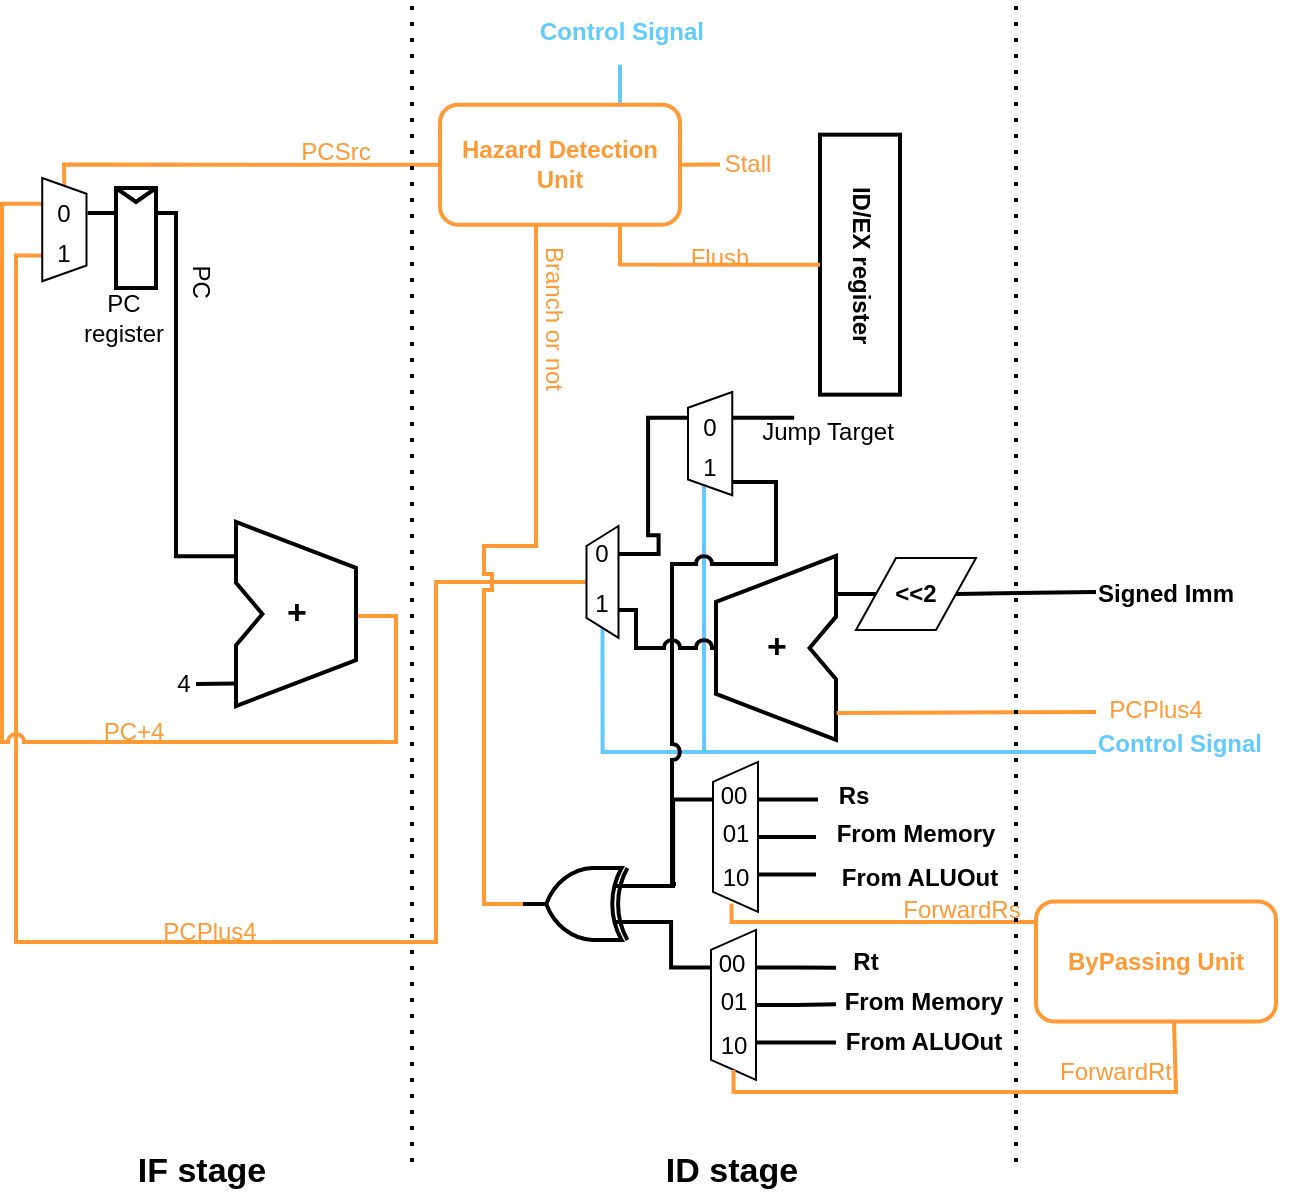 <mxfile version="17.4.2" type="github">
  <diagram id="E_PGC8ikLrtpTTjUDTau" name="Page-1">
    <mxGraphModel dx="1350" dy="432" grid="1" gridSize="10" guides="1" tooltips="1" connect="1" arrows="1" fold="1" page="0" pageScale="1" pageWidth="850" pageHeight="1100" math="0" shadow="0">
      <root>
        <mxCell id="0" />
        <mxCell id="1" parent="0" />
        <mxCell id="A4bcSV-hG84AXc6mw9zb-52" style="edgeStyle=orthogonalEdgeStyle;rounded=0;jumpStyle=arc;orthogonalLoop=1;jettySize=auto;html=1;entryX=0;entryY=0.5;entryDx=0;entryDy=0;endArrow=none;endFill=0;strokeColor=#61CAFF;strokeWidth=2;" edge="1" parent="1" target="A4bcSV-hG84AXc6mw9zb-79">
          <mxGeometry relative="1" as="geometry">
            <Array as="points">
              <mxPoint x="720" y="1014.97" />
              <mxPoint x="524" y="1014.97" />
              <mxPoint x="524" y="867.97" />
            </Array>
            <mxPoint x="720" y="1014.97" as="sourcePoint" />
          </mxGeometry>
        </mxCell>
        <mxCell id="A4bcSV-hG84AXc6mw9zb-58" style="edgeStyle=orthogonalEdgeStyle;rounded=0;jumpStyle=arc;orthogonalLoop=1;jettySize=auto;html=1;exitX=0;exitY=0.25;exitDx=0;exitDy=0;entryX=0;entryY=0.5;entryDx=0;entryDy=0;endArrow=none;endFill=0;strokeColor=#61CAFF;strokeWidth=2;" edge="1" parent="1" target="A4bcSV-hG84AXc6mw9zb-76">
          <mxGeometry relative="1" as="geometry">
            <Array as="points">
              <mxPoint x="540" y="752" />
              <mxPoint x="540" y="660" />
            </Array>
            <mxPoint x="565" y="752.5" as="sourcePoint" />
          </mxGeometry>
        </mxCell>
        <mxCell id="A4bcSV-hG84AXc6mw9zb-59" style="edgeStyle=orthogonalEdgeStyle;rounded=0;jumpStyle=arc;orthogonalLoop=1;jettySize=auto;html=1;exitX=0;exitY=0.25;exitDx=0;exitDy=0;entryX=0;entryY=0.5;entryDx=0;entryDy=0;fontColor=#61CAFF;endArrow=none;endFill=0;strokeColor=#61CAFF;strokeWidth=2;" edge="1" parent="1" target="A4bcSV-hG84AXc6mw9zb-70">
          <mxGeometry relative="1" as="geometry">
            <Array as="points">
              <mxPoint x="540" y="753" />
              <mxPoint x="540" y="910" />
            </Array>
            <mxPoint x="565" y="752.5" as="sourcePoint" />
          </mxGeometry>
        </mxCell>
        <mxCell id="A4bcSV-hG84AXc6mw9zb-73" style="edgeStyle=orthogonalEdgeStyle;rounded=0;jumpStyle=arc;orthogonalLoop=1;jettySize=auto;html=1;entryX=0;entryY=0.5;entryDx=0;entryDy=0;endArrow=none;endFill=0;strokeColor=#61CAFF;strokeWidth=2;" edge="1" parent="1" target="A4bcSV-hG84AXc6mw9zb-81">
          <mxGeometry relative="1" as="geometry">
            <Array as="points">
              <mxPoint x="710" y="1014.97" />
              <mxPoint x="473" y="1014.97" />
            </Array>
            <mxPoint x="710" y="1014.97" as="sourcePoint" />
          </mxGeometry>
        </mxCell>
        <mxCell id="A4bcSV-hG84AXc6mw9zb-77" style="edgeStyle=orthogonalEdgeStyle;rounded=0;orthogonalLoop=1;jettySize=auto;html=1;exitX=0.75;exitY=0;exitDx=0;exitDy=0;entryX=0.75;entryY=1;entryDx=0;entryDy=0;endArrow=none;endFill=0;strokeWidth=2;" edge="1" parent="1" source="A4bcSV-hG84AXc6mw9zb-79" target="A4bcSV-hG84AXc6mw9zb-81">
          <mxGeometry relative="1" as="geometry" />
        </mxCell>
        <mxCell id="A4bcSV-hG84AXc6mw9zb-78" style="edgeStyle=orthogonalEdgeStyle;rounded=0;jumpStyle=arc;orthogonalLoop=1;jettySize=auto;html=1;exitX=0.25;exitY=1;exitDx=0;exitDy=0;fontColor=#61CAFF;endArrow=none;endFill=0;strokeColor=#000000;strokeWidth=2;" edge="1" parent="1">
          <mxGeometry relative="1" as="geometry">
            <mxPoint x="510" y="1080.97" as="targetPoint" />
            <mxPoint x="537" y="864.703" as="sourcePoint" />
            <Array as="points">
              <mxPoint x="537" y="880" />
              <mxPoint x="560" y="880" />
              <mxPoint x="560" y="921" />
              <mxPoint x="508" y="921" />
              <mxPoint x="508" y="1081" />
            </Array>
          </mxGeometry>
        </mxCell>
        <mxCell id="A4bcSV-hG84AXc6mw9zb-247" style="edgeStyle=orthogonalEdgeStyle;rounded=0;orthogonalLoop=1;jettySize=auto;html=1;exitX=0.75;exitY=1;exitDx=0;exitDy=0;endArrow=none;endFill=0;strokeWidth=2;" edge="1" parent="1" source="A4bcSV-hG84AXc6mw9zb-79">
          <mxGeometry relative="1" as="geometry">
            <mxPoint x="569.13" y="847.704" as="targetPoint" />
          </mxGeometry>
        </mxCell>
        <mxCell id="A4bcSV-hG84AXc6mw9zb-79" value="" style="shape=trapezoid;perimeter=trapezoidPerimeter;whiteSpace=wrap;html=1;fixedSize=1;rotation=-90;size=7.88;" vertex="1" parent="1">
          <mxGeometry x="501.25" y="849.76" width="51.63" height="22.13" as="geometry" />
        </mxCell>
        <mxCell id="A4bcSV-hG84AXc6mw9zb-80" style="edgeStyle=orthogonalEdgeStyle;rounded=0;jumpStyle=arc;orthogonalLoop=1;jettySize=auto;html=1;exitX=0.5;exitY=0;exitDx=0;exitDy=0;endArrow=none;endFill=0;strokeColor=#FF9933;strokeWidth=2;entryX=0.75;entryY=1;entryDx=0;entryDy=0;" edge="1" parent="1" source="A4bcSV-hG84AXc6mw9zb-81" target="A4bcSV-hG84AXc6mw9zb-132">
          <mxGeometry relative="1" as="geometry">
            <mxPoint x="430" y="660" as="targetPoint" />
            <Array as="points">
              <mxPoint x="390" y="930" />
              <mxPoint x="390" y="1110" />
              <mxPoint x="180" y="1110" />
              <mxPoint x="180" y="767" />
            </Array>
          </mxGeometry>
        </mxCell>
        <mxCell id="A4bcSV-hG84AXc6mw9zb-81" value="" style="shape=trapezoid;perimeter=trapezoidPerimeter;whiteSpace=wrap;html=1;fixedSize=1;rotation=-90;size=10;" vertex="1" parent="1">
          <mxGeometry x="445.25" y="921.97" width="56" height="16" as="geometry" />
        </mxCell>
        <mxCell id="A4bcSV-hG84AXc6mw9zb-82" style="edgeStyle=orthogonalEdgeStyle;rounded=0;orthogonalLoop=1;jettySize=auto;html=1;entryX=0.25;entryY=1;entryDx=0;entryDy=0;endArrow=none;endFill=0;jumpStyle=arc;strokeWidth=2;" edge="1" parent="1" source="A4bcSV-hG84AXc6mw9zb-83" target="A4bcSV-hG84AXc6mw9zb-81">
          <mxGeometry relative="1" as="geometry">
            <Array as="points">
              <mxPoint x="490" y="962.97" />
              <mxPoint x="490" y="943.97" />
            </Array>
          </mxGeometry>
        </mxCell>
        <mxCell id="A4bcSV-hG84AXc6mw9zb-83" value="" style="verticalLabelPosition=bottom;verticalAlign=top;html=1;shape=mxgraph.basic.polygon;polyCoords=[[0,0.33],[0,0],[1,0.25],[1,0.75],[0,1],[0,0.67],[0.22,0.5],[0.22,0.5]];polyline=0;fontSize=17;fillColor=none;rotation=-180;strokeWidth=2;" vertex="1" parent="1">
          <mxGeometry x="530" y="916.97" width="60" height="92" as="geometry" />
        </mxCell>
        <mxCell id="A4bcSV-hG84AXc6mw9zb-84" value="&lt;b&gt;+&lt;/b&gt;" style="text;html=1;strokeColor=none;fillColor=none;align=center;verticalAlign=middle;whiteSpace=wrap;rounded=0;fontSize=17;" vertex="1" parent="1">
          <mxGeometry x="542.75" y="945.47" width="34.5" height="35" as="geometry" />
        </mxCell>
        <mxCell id="A4bcSV-hG84AXc6mw9zb-85" style="edgeStyle=orthogonalEdgeStyle;rounded=0;orthogonalLoop=1;jettySize=auto;html=1;exitX=0;exitY=0.5;exitDx=0;exitDy=0;entryX=0.007;entryY=0.799;entryDx=0;entryDy=0;entryPerimeter=0;endArrow=none;endFill=0;strokeWidth=2;" edge="1" parent="1" source="A4bcSV-hG84AXc6mw9zb-86" target="A4bcSV-hG84AXc6mw9zb-83">
          <mxGeometry relative="1" as="geometry" />
        </mxCell>
        <mxCell id="A4bcSV-hG84AXc6mw9zb-248" style="edgeStyle=orthogonalEdgeStyle;rounded=0;orthogonalLoop=1;jettySize=auto;html=1;exitX=1;exitY=0.5;exitDx=0;exitDy=0;endArrow=none;endFill=0;strokeWidth=2;" edge="1" parent="1" source="A4bcSV-hG84AXc6mw9zb-86">
          <mxGeometry relative="1" as="geometry">
            <mxPoint x="720" y="934.97" as="targetPoint" />
            <Array as="points">
              <mxPoint x="650" y="934.97" />
            </Array>
          </mxGeometry>
        </mxCell>
        <mxCell id="A4bcSV-hG84AXc6mw9zb-86" value="&lt;b&gt;&amp;lt;&amp;lt;2&lt;/b&gt;" style="shape=parallelogram;perimeter=parallelogramPerimeter;whiteSpace=wrap;html=1;fixedSize=1;" vertex="1" parent="1">
          <mxGeometry x="600" y="917.97" width="60" height="36" as="geometry" />
        </mxCell>
        <mxCell id="A4bcSV-hG84AXc6mw9zb-87" value="" style="rounded=0;whiteSpace=wrap;html=1;strokeWidth=2;" vertex="1" parent="1">
          <mxGeometry x="582" y="706.33" width="40" height="130" as="geometry" />
        </mxCell>
        <mxCell id="A4bcSV-hG84AXc6mw9zb-88" value="" style="endArrow=none;html=1;rounded=0;strokeColor=#FF9933;strokeWidth=2;jumpStyle=arc;entryX=-0.005;entryY=0.147;entryDx=0;entryDy=0;entryPerimeter=0;edgeStyle=orthogonalEdgeStyle;" edge="1" parent="1" target="A4bcSV-hG84AXc6mw9zb-83">
          <mxGeometry width="50" height="50" relative="1" as="geometry">
            <mxPoint x="720" y="994.97" as="sourcePoint" />
            <mxPoint x="592.52" y="1019.17" as="targetPoint" />
            <Array as="points">
              <mxPoint x="670" y="995.97" />
            </Array>
          </mxGeometry>
        </mxCell>
        <mxCell id="A4bcSV-hG84AXc6mw9zb-259" style="edgeStyle=orthogonalEdgeStyle;rounded=0;jumpStyle=sharp;orthogonalLoop=1;jettySize=auto;html=1;exitX=1;exitY=0.5;exitDx=0;exitDy=0;fontColor=#FF9933;endArrow=none;endFill=0;strokeColor=#FF9933;strokeWidth=2;" edge="1" parent="1" source="A4bcSV-hG84AXc6mw9zb-91">
          <mxGeometry relative="1" as="geometry">
            <mxPoint x="532" y="721.473" as="targetPoint" />
          </mxGeometry>
        </mxCell>
        <mxCell id="A4bcSV-hG84AXc6mw9zb-269" style="edgeStyle=orthogonalEdgeStyle;rounded=0;jumpStyle=sharp;orthogonalLoop=1;jettySize=auto;html=1;exitX=0.75;exitY=1;exitDx=0;exitDy=0;entryX=0;entryY=0.5;entryDx=0;entryDy=0;fontColor=#FF9933;endArrow=none;endFill=0;strokeColor=#FF9933;strokeWidth=2;" edge="1" parent="1" source="A4bcSV-hG84AXc6mw9zb-91" target="A4bcSV-hG84AXc6mw9zb-87">
          <mxGeometry relative="1" as="geometry" />
        </mxCell>
        <mxCell id="A4bcSV-hG84AXc6mw9zb-271" style="edgeStyle=orthogonalEdgeStyle;rounded=0;jumpStyle=sharp;orthogonalLoop=1;jettySize=auto;html=1;exitX=0.75;exitY=0;exitDx=0;exitDy=0;fontColor=#FF9933;endArrow=none;endFill=0;strokeColor=#61CAFF;strokeWidth=2;" edge="1" parent="1" source="A4bcSV-hG84AXc6mw9zb-91">
          <mxGeometry relative="1" as="geometry">
            <mxPoint x="482" y="671.33" as="targetPoint" />
          </mxGeometry>
        </mxCell>
        <mxCell id="A4bcSV-hG84AXc6mw9zb-91" value="&lt;b&gt;&lt;font color=&quot;#ff9933&quot;&gt;Hazard Detection&lt;br&gt;Unit&lt;/font&gt;&lt;br&gt;&lt;/b&gt;" style="rounded=1;whiteSpace=wrap;html=1;strokeColor=#FF9933;strokeWidth=2;" vertex="1" parent="1">
          <mxGeometry x="392" y="691.33" width="120" height="60" as="geometry" />
        </mxCell>
        <mxCell id="A4bcSV-hG84AXc6mw9zb-92" value="&lt;font color=&quot;#000000&quot;&gt;0&lt;/font&gt;" style="text;html=1;strokeColor=none;fillColor=none;align=center;verticalAlign=middle;whiteSpace=wrap;rounded=0;fontColor=#FF9933;" vertex="1" parent="1">
          <mxGeometry x="468.25" y="903.97" width="10" height="25" as="geometry" />
        </mxCell>
        <mxCell id="A4bcSV-hG84AXc6mw9zb-93" value="&lt;font color=&quot;#000000&quot;&gt;1&lt;/font&gt;" style="text;html=1;strokeColor=none;fillColor=none;align=center;verticalAlign=middle;whiteSpace=wrap;rounded=0;fontColor=#FF9933;" vertex="1" parent="1">
          <mxGeometry x="468.25" y="928.97" width="10" height="25" as="geometry" />
        </mxCell>
        <mxCell id="A4bcSV-hG84AXc6mw9zb-94" value="&lt;font color=&quot;#000000&quot;&gt;0&lt;/font&gt;" style="text;html=1;strokeColor=none;fillColor=none;align=center;verticalAlign=middle;whiteSpace=wrap;rounded=0;fontColor=#FF9933;" vertex="1" parent="1">
          <mxGeometry x="522.07" y="840" width="10" height="25" as="geometry" />
        </mxCell>
        <mxCell id="A4bcSV-hG84AXc6mw9zb-95" value="&lt;font color=&quot;#000000&quot;&gt;1&lt;/font&gt;" style="text;html=1;strokeColor=none;fillColor=none;align=center;verticalAlign=middle;whiteSpace=wrap;rounded=0;fontColor=#FF9933;" vertex="1" parent="1">
          <mxGeometry x="522.07" y="860" width="10" height="25" as="geometry" />
        </mxCell>
        <mxCell id="A4bcSV-hG84AXc6mw9zb-97" style="edgeStyle=orthogonalEdgeStyle;rounded=0;jumpStyle=arc;orthogonalLoop=1;jettySize=auto;html=1;exitX=0.75;exitY=0;exitDx=0;exitDy=0;entryX=0;entryY=0.75;entryDx=0;entryDy=0;entryPerimeter=0;fontColor=#61CAFF;endArrow=none;endFill=0;strokeColor=#000000;strokeWidth=2;" edge="1" parent="1" source="A4bcSV-hG84AXc6mw9zb-98" target="A4bcSV-hG84AXc6mw9zb-109">
          <mxGeometry relative="1" as="geometry">
            <mxPoint x="504.5" y="1080.47" as="targetPoint" />
          </mxGeometry>
        </mxCell>
        <mxCell id="A4bcSV-hG84AXc6mw9zb-244" style="edgeStyle=orthogonalEdgeStyle;rounded=0;orthogonalLoop=1;jettySize=auto;html=1;exitX=0.75;exitY=1;exitDx=0;exitDy=0;endArrow=none;endFill=0;strokeWidth=2;" edge="1" parent="1" source="A4bcSV-hG84AXc6mw9zb-98">
          <mxGeometry relative="1" as="geometry">
            <mxPoint x="581" y="1038.97" as="targetPoint" />
          </mxGeometry>
        </mxCell>
        <mxCell id="A4bcSV-hG84AXc6mw9zb-245" style="edgeStyle=orthogonalEdgeStyle;rounded=0;orthogonalLoop=1;jettySize=auto;html=1;exitX=0.5;exitY=1;exitDx=0;exitDy=0;endArrow=none;endFill=0;strokeWidth=2;" edge="1" parent="1" source="A4bcSV-hG84AXc6mw9zb-98">
          <mxGeometry relative="1" as="geometry">
            <mxPoint x="580" y="1057.622" as="targetPoint" />
          </mxGeometry>
        </mxCell>
        <mxCell id="A4bcSV-hG84AXc6mw9zb-246" style="edgeStyle=orthogonalEdgeStyle;rounded=0;orthogonalLoop=1;jettySize=auto;html=1;exitX=0.25;exitY=1;exitDx=0;exitDy=0;endArrow=none;endFill=0;strokeWidth=2;" edge="1" parent="1" source="A4bcSV-hG84AXc6mw9zb-98">
          <mxGeometry relative="1" as="geometry">
            <mxPoint x="580" y="1075.883" as="targetPoint" />
          </mxGeometry>
        </mxCell>
        <mxCell id="A4bcSV-hG84AXc6mw9zb-98" value="" style="shape=trapezoid;perimeter=trapezoidPerimeter;whiteSpace=wrap;html=1;fixedSize=1;rotation=-90;size=10;" vertex="1" parent="1">
          <mxGeometry x="502.25" y="1046.22" width="75" height="22.5" as="geometry" />
        </mxCell>
        <mxCell id="A4bcSV-hG84AXc6mw9zb-99" value="&lt;font color=&quot;#000000&quot;&gt;00&lt;/font&gt;" style="text;html=1;strokeColor=none;fillColor=none;align=center;verticalAlign=middle;whiteSpace=wrap;rounded=0;fontColor=#FF9933;" vertex="1" parent="1">
          <mxGeometry x="533.75" y="1024.97" width="10" height="25" as="geometry" />
        </mxCell>
        <mxCell id="A4bcSV-hG84AXc6mw9zb-100" value="&lt;font color=&quot;#000000&quot;&gt;01&lt;/font&gt;" style="text;html=1;strokeColor=none;fillColor=none;align=center;verticalAlign=middle;whiteSpace=wrap;rounded=0;fontColor=#FF9933;" vertex="1" parent="1">
          <mxGeometry x="534.75" y="1043.97" width="10" height="25" as="geometry" />
        </mxCell>
        <mxCell id="A4bcSV-hG84AXc6mw9zb-101" value="&lt;font color=&quot;#000000&quot;&gt;10&lt;/font&gt;" style="text;html=1;strokeColor=none;fillColor=none;align=center;verticalAlign=middle;whiteSpace=wrap;rounded=0;fontColor=#FF9933;" vertex="1" parent="1">
          <mxGeometry x="535.75" y="1065.72" width="8" height="25" as="geometry" />
        </mxCell>
        <mxCell id="A4bcSV-hG84AXc6mw9zb-102" style="edgeStyle=orthogonalEdgeStyle;rounded=0;jumpStyle=arc;orthogonalLoop=1;jettySize=auto;html=1;exitX=0.75;exitY=0;exitDx=0;exitDy=0;entryX=0.04;entryY=0.25;entryDx=0;entryDy=0;entryPerimeter=0;fontColor=#61CAFF;endArrow=none;endFill=0;strokeColor=#000000;strokeWidth=2;" edge="1" parent="1" source="A4bcSV-hG84AXc6mw9zb-104" target="A4bcSV-hG84AXc6mw9zb-109">
          <mxGeometry relative="1" as="geometry">
            <mxPoint x="504.5" y="1103.47" as="targetPoint" />
          </mxGeometry>
        </mxCell>
        <mxCell id="A4bcSV-hG84AXc6mw9zb-241" style="edgeStyle=orthogonalEdgeStyle;rounded=0;orthogonalLoop=1;jettySize=auto;html=1;exitX=0.75;exitY=1;exitDx=0;exitDy=0;endArrow=none;endFill=0;strokeWidth=2;" edge="1" parent="1" source="A4bcSV-hG84AXc6mw9zb-104">
          <mxGeometry relative="1" as="geometry">
            <mxPoint x="590" y="1122.84" as="targetPoint" />
          </mxGeometry>
        </mxCell>
        <mxCell id="A4bcSV-hG84AXc6mw9zb-242" style="edgeStyle=orthogonalEdgeStyle;rounded=0;orthogonalLoop=1;jettySize=auto;html=1;exitX=0.5;exitY=1;exitDx=0;exitDy=0;endArrow=none;endFill=0;strokeWidth=2;" edge="1" parent="1" source="A4bcSV-hG84AXc6mw9zb-104">
          <mxGeometry relative="1" as="geometry">
            <mxPoint x="590" y="1141.1" as="targetPoint" />
          </mxGeometry>
        </mxCell>
        <mxCell id="A4bcSV-hG84AXc6mw9zb-243" style="edgeStyle=orthogonalEdgeStyle;rounded=0;orthogonalLoop=1;jettySize=auto;html=1;exitX=0.25;exitY=1;exitDx=0;exitDy=0;endArrow=none;endFill=0;strokeWidth=2;" edge="1" parent="1" source="A4bcSV-hG84AXc6mw9zb-104">
          <mxGeometry relative="1" as="geometry">
            <mxPoint x="590" y="1160.231" as="targetPoint" />
          </mxGeometry>
        </mxCell>
        <mxCell id="A4bcSV-hG84AXc6mw9zb-104" value="" style="shape=trapezoid;perimeter=trapezoidPerimeter;whiteSpace=wrap;html=1;fixedSize=1;rotation=-90;size=10;" vertex="1" parent="1">
          <mxGeometry x="501.25" y="1130.22" width="75" height="22.5" as="geometry" />
        </mxCell>
        <mxCell id="A4bcSV-hG84AXc6mw9zb-105" value="&lt;font color=&quot;#000000&quot;&gt;00&lt;/font&gt;" style="text;html=1;strokeColor=none;fillColor=none;align=center;verticalAlign=middle;whiteSpace=wrap;rounded=0;fontColor=#FF9933;" vertex="1" parent="1">
          <mxGeometry x="532.75" y="1108.97" width="10" height="25" as="geometry" />
        </mxCell>
        <mxCell id="A4bcSV-hG84AXc6mw9zb-106" value="&lt;font color=&quot;#000000&quot;&gt;01&lt;/font&gt;" style="text;html=1;strokeColor=none;fillColor=none;align=center;verticalAlign=middle;whiteSpace=wrap;rounded=0;fontColor=#FF9933;" vertex="1" parent="1">
          <mxGeometry x="533.75" y="1127.97" width="10" height="25" as="geometry" />
        </mxCell>
        <mxCell id="A4bcSV-hG84AXc6mw9zb-107" value="&lt;font color=&quot;#000000&quot;&gt;10&lt;/font&gt;" style="text;html=1;strokeColor=none;fillColor=none;align=center;verticalAlign=middle;whiteSpace=wrap;rounded=0;fontColor=#FF9933;" vertex="1" parent="1">
          <mxGeometry x="534.75" y="1149.72" width="8" height="25" as="geometry" />
        </mxCell>
        <mxCell id="A4bcSV-hG84AXc6mw9zb-279" style="edgeStyle=orthogonalEdgeStyle;rounded=0;jumpStyle=sharp;orthogonalLoop=1;jettySize=auto;html=1;exitX=1;exitY=0.5;exitDx=0;exitDy=0;exitPerimeter=0;fontColor=#000000;endArrow=none;endFill=0;strokeColor=#FF9933;strokeWidth=2;" edge="1" parent="1" source="A4bcSV-hG84AXc6mw9zb-109" target="A4bcSV-hG84AXc6mw9zb-91">
          <mxGeometry relative="1" as="geometry">
            <Array as="points">
              <mxPoint x="414" y="1091" />
              <mxPoint x="414" y="912" />
              <mxPoint x="440" y="912" />
            </Array>
          </mxGeometry>
        </mxCell>
        <mxCell id="A4bcSV-hG84AXc6mw9zb-109" value="" style="verticalLabelPosition=bottom;shadow=0;dashed=0;align=center;html=1;verticalAlign=top;shape=mxgraph.electrical.logic_gates.logic_gate;operation=xor;fontColor=#61CAFF;strokeColor=#000000;strokeWidth=2;rotation=-180;" vertex="1" parent="1">
          <mxGeometry x="433.5" y="1072.97" width="58" height="36" as="geometry" />
        </mxCell>
        <mxCell id="A4bcSV-hG84AXc6mw9zb-120" style="edgeStyle=orthogonalEdgeStyle;rounded=0;jumpStyle=arc;orthogonalLoop=1;jettySize=auto;html=1;entryX=0.25;entryY=1;entryDx=0;entryDy=0;fontColor=#000000;endArrow=none;endFill=0;strokeColor=#FF9933;strokeWidth=2;exitX=0.983;exitY=0.511;exitDx=0;exitDy=0;exitPerimeter=0;" edge="1" parent="1" source="A4bcSV-hG84AXc6mw9zb-121" target="A4bcSV-hG84AXc6mw9zb-132">
          <mxGeometry relative="1" as="geometry">
            <Array as="points">
              <mxPoint x="370" y="947" />
              <mxPoint x="370" y="1010" />
              <mxPoint x="173" y="1010" />
              <mxPoint x="173" y="741" />
            </Array>
          </mxGeometry>
        </mxCell>
        <mxCell id="A4bcSV-hG84AXc6mw9zb-121" value="" style="verticalLabelPosition=bottom;verticalAlign=top;html=1;shape=mxgraph.basic.polygon;polyCoords=[[0,0.33],[0,0],[1,0.25],[1,0.75],[0,1],[0,0.67],[0.22,0.5],[0.22,0.5]];polyline=0;fontSize=17;fillColor=none;rotation=0;strokeWidth=2;" vertex="1" parent="1">
          <mxGeometry x="290" y="900" width="60" height="92" as="geometry" />
        </mxCell>
        <mxCell id="A4bcSV-hG84AXc6mw9zb-122" value="&lt;b&gt;+&lt;/b&gt;" style="text;html=1;strokeColor=none;fillColor=none;align=center;verticalAlign=middle;whiteSpace=wrap;rounded=0;fontSize=17;" vertex="1" parent="1">
          <mxGeometry x="302.75" y="928.5" width="34.5" height="35" as="geometry" />
        </mxCell>
        <mxCell id="A4bcSV-hG84AXc6mw9zb-123" style="edgeStyle=orthogonalEdgeStyle;rounded=0;jumpStyle=arc;orthogonalLoop=1;jettySize=auto;html=1;exitX=1;exitY=0.25;exitDx=0;exitDy=0;entryX=0.002;entryY=0.186;entryDx=0;entryDy=0;entryPerimeter=0;fontColor=#000000;endArrow=none;endFill=0;strokeColor=#000000;strokeWidth=2;" edge="1" parent="1" source="A4bcSV-hG84AXc6mw9zb-126" target="A4bcSV-hG84AXc6mw9zb-121">
          <mxGeometry relative="1" as="geometry">
            <Array as="points">
              <mxPoint x="260" y="746" />
              <mxPoint x="260" y="917" />
            </Array>
          </mxGeometry>
        </mxCell>
        <mxCell id="A4bcSV-hG84AXc6mw9zb-124" style="edgeStyle=orthogonalEdgeStyle;rounded=0;jumpStyle=arc;orthogonalLoop=1;jettySize=auto;html=1;exitX=0;exitY=0.25;exitDx=0;exitDy=0;entryX=0.341;entryY=-0.025;entryDx=0;entryDy=0;entryPerimeter=0;fontColor=#000000;endArrow=none;endFill=0;strokeColor=#000000;strokeWidth=2;" edge="1" parent="1" source="A4bcSV-hG84AXc6mw9zb-126" target="A4bcSV-hG84AXc6mw9zb-132">
          <mxGeometry relative="1" as="geometry" />
        </mxCell>
        <mxCell id="A4bcSV-hG84AXc6mw9zb-126" value="" style="rounded=0;whiteSpace=wrap;html=1;fontColor=#000000;strokeColor=#000000;strokeWidth=2;" vertex="1" parent="1">
          <mxGeometry x="230" y="733" width="20" height="50" as="geometry" />
        </mxCell>
        <mxCell id="A4bcSV-hG84AXc6mw9zb-127" value="" style="endArrow=none;html=1;rounded=0;fontColor=#000000;strokeColor=#000000;strokeWidth=2;jumpStyle=arc;entryX=-0.005;entryY=0.878;entryDx=0;entryDy=0;entryPerimeter=0;" edge="1" parent="1" target="A4bcSV-hG84AXc6mw9zb-121">
          <mxGeometry width="50" height="50" relative="1" as="geometry">
            <mxPoint x="270" y="981" as="sourcePoint" />
            <mxPoint x="290" y="970" as="targetPoint" />
          </mxGeometry>
        </mxCell>
        <mxCell id="A4bcSV-hG84AXc6mw9zb-128" value="4" style="text;html=1;strokeColor=none;fillColor=none;align=center;verticalAlign=middle;whiteSpace=wrap;rounded=0;fontColor=#000000;" vertex="1" parent="1">
          <mxGeometry x="254" y="965.5" width="20" height="30" as="geometry" />
        </mxCell>
        <mxCell id="A4bcSV-hG84AXc6mw9zb-131" style="edgeStyle=orthogonalEdgeStyle;rounded=0;jumpStyle=arc;orthogonalLoop=1;jettySize=auto;html=1;exitX=0;exitY=0.5;exitDx=0;exitDy=0;entryX=0;entryY=0.5;entryDx=0;entryDy=0;fontColor=#FF9933;endArrow=none;endFill=0;strokeColor=#FF9933;strokeWidth=2;" edge="1" parent="1" source="A4bcSV-hG84AXc6mw9zb-132" target="A4bcSV-hG84AXc6mw9zb-91">
          <mxGeometry relative="1" as="geometry">
            <Array as="points">
              <mxPoint x="204" y="730" />
              <mxPoint x="204" y="630" />
            </Array>
          </mxGeometry>
        </mxCell>
        <mxCell id="A4bcSV-hG84AXc6mw9zb-132" value="" style="shape=trapezoid;perimeter=trapezoidPerimeter;whiteSpace=wrap;html=1;fixedSize=1;rotation=90;size=7.88;" vertex="1" parent="1">
          <mxGeometry x="178.37" y="742.76" width="51.63" height="22.13" as="geometry" />
        </mxCell>
        <mxCell id="A4bcSV-hG84AXc6mw9zb-133" value="&lt;font color=&quot;#000000&quot;&gt;0&lt;/font&gt;" style="text;html=1;strokeColor=none;fillColor=none;align=center;verticalAlign=middle;whiteSpace=wrap;rounded=0;fontColor=#FF9933;" vertex="1" parent="1">
          <mxGeometry x="199.19" y="733" width="10" height="25" as="geometry" />
        </mxCell>
        <mxCell id="A4bcSV-hG84AXc6mw9zb-134" value="&lt;font color=&quot;#000000&quot;&gt;1&lt;/font&gt;" style="text;html=1;strokeColor=none;fillColor=none;align=center;verticalAlign=middle;whiteSpace=wrap;rounded=0;fontColor=#FF9933;" vertex="1" parent="1">
          <mxGeometry x="199.19" y="753" width="10" height="25" as="geometry" />
        </mxCell>
        <mxCell id="A4bcSV-hG84AXc6mw9zb-223" style="edgeStyle=orthogonalEdgeStyle;rounded=0;jumpStyle=arc;orthogonalLoop=1;jettySize=auto;html=1;exitX=0;exitY=0.25;exitDx=0;exitDy=0;entryX=0.25;entryY=1;entryDx=0;entryDy=0;fontColor=#000000;endArrow=none;endFill=0;strokeColor=#FF9933;strokeWidth=2;" edge="1" parent="1" source="A4bcSV-hG84AXc6mw9zb-225" target="A4bcSV-hG84AXc6mw9zb-101">
          <mxGeometry relative="1" as="geometry">
            <Array as="points">
              <mxPoint x="538" y="1099.97" />
            </Array>
          </mxGeometry>
        </mxCell>
        <mxCell id="A4bcSV-hG84AXc6mw9zb-224" style="edgeStyle=orthogonalEdgeStyle;rounded=0;jumpStyle=arc;orthogonalLoop=1;jettySize=auto;html=1;entryX=0;entryY=0.5;entryDx=0;entryDy=0;fontColor=#000000;endArrow=none;endFill=0;strokeColor=#FF9933;strokeWidth=2;exitX=0.575;exitY=0.996;exitDx=0;exitDy=0;exitPerimeter=0;" edge="1" parent="1" source="A4bcSV-hG84AXc6mw9zb-225" target="A4bcSV-hG84AXc6mw9zb-104">
          <mxGeometry relative="1" as="geometry">
            <Array as="points">
              <mxPoint x="760" y="1148.97" />
              <mxPoint x="760" y="1184.97" />
              <mxPoint x="539" y="1184.97" />
            </Array>
            <mxPoint x="760" y="1154.97" as="sourcePoint" />
          </mxGeometry>
        </mxCell>
        <mxCell id="A4bcSV-hG84AXc6mw9zb-225" value="&lt;b&gt;&lt;font color=&quot;#ff9933&quot;&gt;ByPassing Unit&lt;/font&gt;&lt;/b&gt;" style="rounded=1;whiteSpace=wrap;html=1;fontColor=#000000;strokeColor=#FF9933;strokeWidth=2;" vertex="1" parent="1">
          <mxGeometry x="690" y="1089.72" width="120" height="60" as="geometry" />
        </mxCell>
        <mxCell id="A4bcSV-hG84AXc6mw9zb-233" style="rounded=0;jumpStyle=arc;orthogonalLoop=1;jettySize=auto;html=1;exitX=0;exitY=0;exitDx=0;exitDy=0;entryX=1;entryY=0;entryDx=0;entryDy=0;fontColor=#000000;endArrow=none;endFill=0;strokeColor=#000000;strokeWidth=2;" edge="1" parent="1" source="A4bcSV-hG84AXc6mw9zb-126" target="A4bcSV-hG84AXc6mw9zb-126">
          <mxGeometry relative="1" as="geometry">
            <Array as="points">
              <mxPoint x="240" y="740" />
            </Array>
          </mxGeometry>
        </mxCell>
        <mxCell id="A4bcSV-hG84AXc6mw9zb-252" value="PC" style="text;html=1;strokeColor=none;fillColor=none;align=center;verticalAlign=middle;whiteSpace=wrap;rounded=0;rotation=90;" vertex="1" parent="1">
          <mxGeometry x="242.75" y="764.89" width="60" height="30" as="geometry" />
        </mxCell>
        <mxCell id="A4bcSV-hG84AXc6mw9zb-253" value="&lt;font color=&quot;#ff9933&quot;&gt;PC+4&lt;/font&gt;" style="text;html=1;strokeColor=none;fillColor=none;align=center;verticalAlign=middle;whiteSpace=wrap;rounded=0;" vertex="1" parent="1">
          <mxGeometry x="209.19" y="990" width="60" height="30" as="geometry" />
        </mxCell>
        <mxCell id="A4bcSV-hG84AXc6mw9zb-255" value="&lt;b&gt;&lt;font color=&quot;#000000&quot;&gt;ID/EX register&lt;/font&gt;&lt;/b&gt;" style="text;html=1;strokeColor=none;fillColor=none;align=center;verticalAlign=middle;whiteSpace=wrap;rounded=0;fontColor=#FF9933;rotation=90;" vertex="1" parent="1">
          <mxGeometry x="518.5" y="756.33" width="167" height="30" as="geometry" />
        </mxCell>
        <mxCell id="A4bcSV-hG84AXc6mw9zb-258" value="&lt;font color=&quot;#ff9933&quot;&gt;Branch or not&lt;/font&gt;" style="text;html=1;strokeColor=none;fillColor=none;align=center;verticalAlign=middle;whiteSpace=wrap;rounded=0;fontColor=#000000;rotation=90;" vertex="1" parent="1">
          <mxGeometry x="406.5" y="783" width="85" height="30" as="geometry" />
        </mxCell>
        <mxCell id="A4bcSV-hG84AXc6mw9zb-260" value="Stall" style="text;html=1;strokeColor=none;fillColor=none;align=center;verticalAlign=middle;whiteSpace=wrap;rounded=0;fontColor=#FF9933;" vertex="1" parent="1">
          <mxGeometry x="515.5" y="706.33" width="60" height="30" as="geometry" />
        </mxCell>
        <mxCell id="A4bcSV-hG84AXc6mw9zb-261" value="PCPlus4" style="text;html=1;strokeColor=none;fillColor=none;align=center;verticalAlign=middle;whiteSpace=wrap;rounded=0;fontColor=#FF9933;" vertex="1" parent="1">
          <mxGeometry x="720" y="978.97" width="60" height="30" as="geometry" />
        </mxCell>
        <mxCell id="A4bcSV-hG84AXc6mw9zb-262" value="&lt;font color=&quot;#000000&quot;&gt;&lt;b&gt;Signed Imm&lt;/b&gt;&lt;/font&gt;" style="text;html=1;strokeColor=none;fillColor=none;align=center;verticalAlign=middle;whiteSpace=wrap;rounded=0;fontColor=#FF9933;" vertex="1" parent="1">
          <mxGeometry x="720" y="921" width="70" height="30" as="geometry" />
        </mxCell>
        <mxCell id="A4bcSV-hG84AXc6mw9zb-263" value="ForwardRt" style="text;html=1;strokeColor=none;fillColor=none;align=center;verticalAlign=middle;whiteSpace=wrap;rounded=0;fontColor=#FF9933;" vertex="1" parent="1">
          <mxGeometry x="700" y="1160" width="60" height="30" as="geometry" />
        </mxCell>
        <mxCell id="A4bcSV-hG84AXc6mw9zb-264" value="ForwardRs" style="text;html=1;strokeColor=none;fillColor=none;align=center;verticalAlign=middle;whiteSpace=wrap;rounded=0;fontColor=#FF9933;" vertex="1" parent="1">
          <mxGeometry x="623" y="1078.97" width="60" height="30" as="geometry" />
        </mxCell>
        <mxCell id="A4bcSV-hG84AXc6mw9zb-265" value="PCPlus4" style="text;html=1;strokeColor=none;fillColor=none;align=center;verticalAlign=middle;whiteSpace=wrap;rounded=0;fontColor=#FF9933;" vertex="1" parent="1">
          <mxGeometry x="264" y="1089.72" width="26" height="30" as="geometry" />
        </mxCell>
        <mxCell id="A4bcSV-hG84AXc6mw9zb-266" value="Flush" style="text;html=1;strokeColor=none;fillColor=none;align=center;verticalAlign=middle;whiteSpace=wrap;rounded=0;fontColor=#FF9933;" vertex="1" parent="1">
          <mxGeometry x="501.75" y="751.33" width="60" height="32.76" as="geometry" />
        </mxCell>
        <mxCell id="A4bcSV-hG84AXc6mw9zb-272" value="&lt;b&gt;Rs&lt;/b&gt;" style="text;html=1;strokeColor=none;fillColor=none;align=center;verticalAlign=middle;whiteSpace=wrap;rounded=0;fontColor=#000000;" vertex="1" parent="1">
          <mxGeometry x="583.5" y="1022.47" width="30" height="30" as="geometry" />
        </mxCell>
        <mxCell id="A4bcSV-hG84AXc6mw9zb-273" value="&lt;b&gt;Rt&lt;/b&gt;" style="text;html=1;strokeColor=none;fillColor=none;align=center;verticalAlign=middle;whiteSpace=wrap;rounded=0;fontColor=#000000;" vertex="1" parent="1">
          <mxGeometry x="590" y="1104.72" width="30" height="30" as="geometry" />
        </mxCell>
        <mxCell id="A4bcSV-hG84AXc6mw9zb-274" value="&lt;b&gt;From ALUOut&lt;/b&gt;" style="text;html=1;strokeColor=none;fillColor=none;align=center;verticalAlign=middle;whiteSpace=wrap;rounded=0;fontColor=#000000;" vertex="1" parent="1">
          <mxGeometry x="578.5" y="1144.72" width="110" height="30" as="geometry" />
        </mxCell>
        <mxCell id="A4bcSV-hG84AXc6mw9zb-275" value="&lt;b&gt;From Memory&lt;/b&gt;" style="text;html=1;strokeColor=none;fillColor=none;align=center;verticalAlign=middle;whiteSpace=wrap;rounded=0;fontColor=#000000;" vertex="1" parent="1">
          <mxGeometry x="583.5" y="1125.47" width="100" height="30" as="geometry" />
        </mxCell>
        <mxCell id="A4bcSV-hG84AXc6mw9zb-276" value="&lt;b&gt;From Memory&lt;/b&gt;" style="text;html=1;strokeColor=none;fillColor=none;align=center;verticalAlign=middle;whiteSpace=wrap;rounded=0;fontColor=#000000;" vertex="1" parent="1">
          <mxGeometry x="580" y="1041.47" width="100" height="30" as="geometry" />
        </mxCell>
        <mxCell id="A4bcSV-hG84AXc6mw9zb-277" value="&lt;b&gt;From ALUOut&lt;/b&gt;" style="text;html=1;strokeColor=none;fillColor=none;align=center;verticalAlign=middle;whiteSpace=wrap;rounded=0;fontColor=#000000;" vertex="1" parent="1">
          <mxGeometry x="577.25" y="1063.22" width="110" height="30" as="geometry" />
        </mxCell>
        <mxCell id="A4bcSV-hG84AXc6mw9zb-278" value="PC register" style="text;html=1;strokeColor=none;fillColor=none;align=center;verticalAlign=middle;whiteSpace=wrap;rounded=0;fontColor=#000000;" vertex="1" parent="1">
          <mxGeometry x="204" y="783" width="60" height="30" as="geometry" />
        </mxCell>
        <mxCell id="A4bcSV-hG84AXc6mw9zb-280" value="Jump Target" style="text;html=1;strokeColor=none;fillColor=none;align=center;verticalAlign=middle;whiteSpace=wrap;rounded=0;fontColor=#000000;" vertex="1" parent="1">
          <mxGeometry x="535.75" y="840" width="100" height="30" as="geometry" />
        </mxCell>
        <mxCell id="A4bcSV-hG84AXc6mw9zb-281" value="&lt;font color=&quot;#61caff&quot;&gt;&lt;b&gt;Control Signal&lt;/b&gt;&lt;/font&gt;" style="text;html=1;strokeColor=none;fillColor=none;align=center;verticalAlign=middle;whiteSpace=wrap;rounded=0;fontColor=#000000;" vertex="1" parent="1">
          <mxGeometry x="421.25" y="640" width="123.5" height="30" as="geometry" />
        </mxCell>
        <mxCell id="A4bcSV-hG84AXc6mw9zb-282" value="&lt;font color=&quot;#61caff&quot;&gt;&lt;b&gt;Control Signal&lt;/b&gt;&lt;/font&gt;" style="text;html=1;strokeColor=none;fillColor=none;align=center;verticalAlign=middle;whiteSpace=wrap;rounded=0;fontColor=#000000;" vertex="1" parent="1">
          <mxGeometry x="700" y="995.5" width="123.5" height="30" as="geometry" />
        </mxCell>
        <mxCell id="A4bcSV-hG84AXc6mw9zb-283" value="&lt;font color=&quot;#ff9933&quot;&gt;PCSrc&lt;/font&gt;" style="text;html=1;strokeColor=none;fillColor=none;align=center;verticalAlign=middle;whiteSpace=wrap;rounded=0;" vertex="1" parent="1">
          <mxGeometry x="310" y="700" width="60" height="30" as="geometry" />
        </mxCell>
        <mxCell id="A4bcSV-hG84AXc6mw9zb-285" value="" style="endArrow=none;dashed=1;html=1;dashPattern=1 3;strokeWidth=2;rounded=0;fontColor=#61CAFF;jumpStyle=none;" edge="1" parent="1">
          <mxGeometry width="50" height="50" relative="1" as="geometry">
            <mxPoint x="378" y="1220" as="sourcePoint" />
            <mxPoint x="378" y="640" as="targetPoint" />
          </mxGeometry>
        </mxCell>
        <mxCell id="A4bcSV-hG84AXc6mw9zb-286" value="" style="endArrow=none;dashed=1;html=1;dashPattern=1 3;strokeWidth=2;rounded=0;fontColor=#61CAFF;jumpStyle=none;" edge="1" parent="1">
          <mxGeometry width="50" height="50" relative="1" as="geometry">
            <mxPoint x="680" y="1220" as="sourcePoint" />
            <mxPoint x="680" y="640" as="targetPoint" />
          </mxGeometry>
        </mxCell>
        <mxCell id="A4bcSV-hG84AXc6mw9zb-287" value="&lt;font color=&quot;#000000&quot; size=&quot;1&quot;&gt;&lt;b style=&quot;font-size: 17px&quot;&gt;IF stage&lt;/b&gt;&lt;/font&gt;" style="text;html=1;strokeColor=none;fillColor=none;align=center;verticalAlign=middle;whiteSpace=wrap;rounded=0;fontColor=#61CAFF;" vertex="1" parent="1">
          <mxGeometry x="219.75" y="1210" width="106" height="30" as="geometry" />
        </mxCell>
        <mxCell id="A4bcSV-hG84AXc6mw9zb-288" value="&lt;font color=&quot;#000000&quot; size=&quot;1&quot;&gt;&lt;b style=&quot;font-size: 17px&quot;&gt;ID stage&lt;/b&gt;&lt;/font&gt;" style="text;html=1;strokeColor=none;fillColor=none;align=center;verticalAlign=middle;whiteSpace=wrap;rounded=0;fontColor=#61CAFF;" vertex="1" parent="1">
          <mxGeometry x="484.75" y="1210" width="106" height="30" as="geometry" />
        </mxCell>
      </root>
    </mxGraphModel>
  </diagram>
</mxfile>
